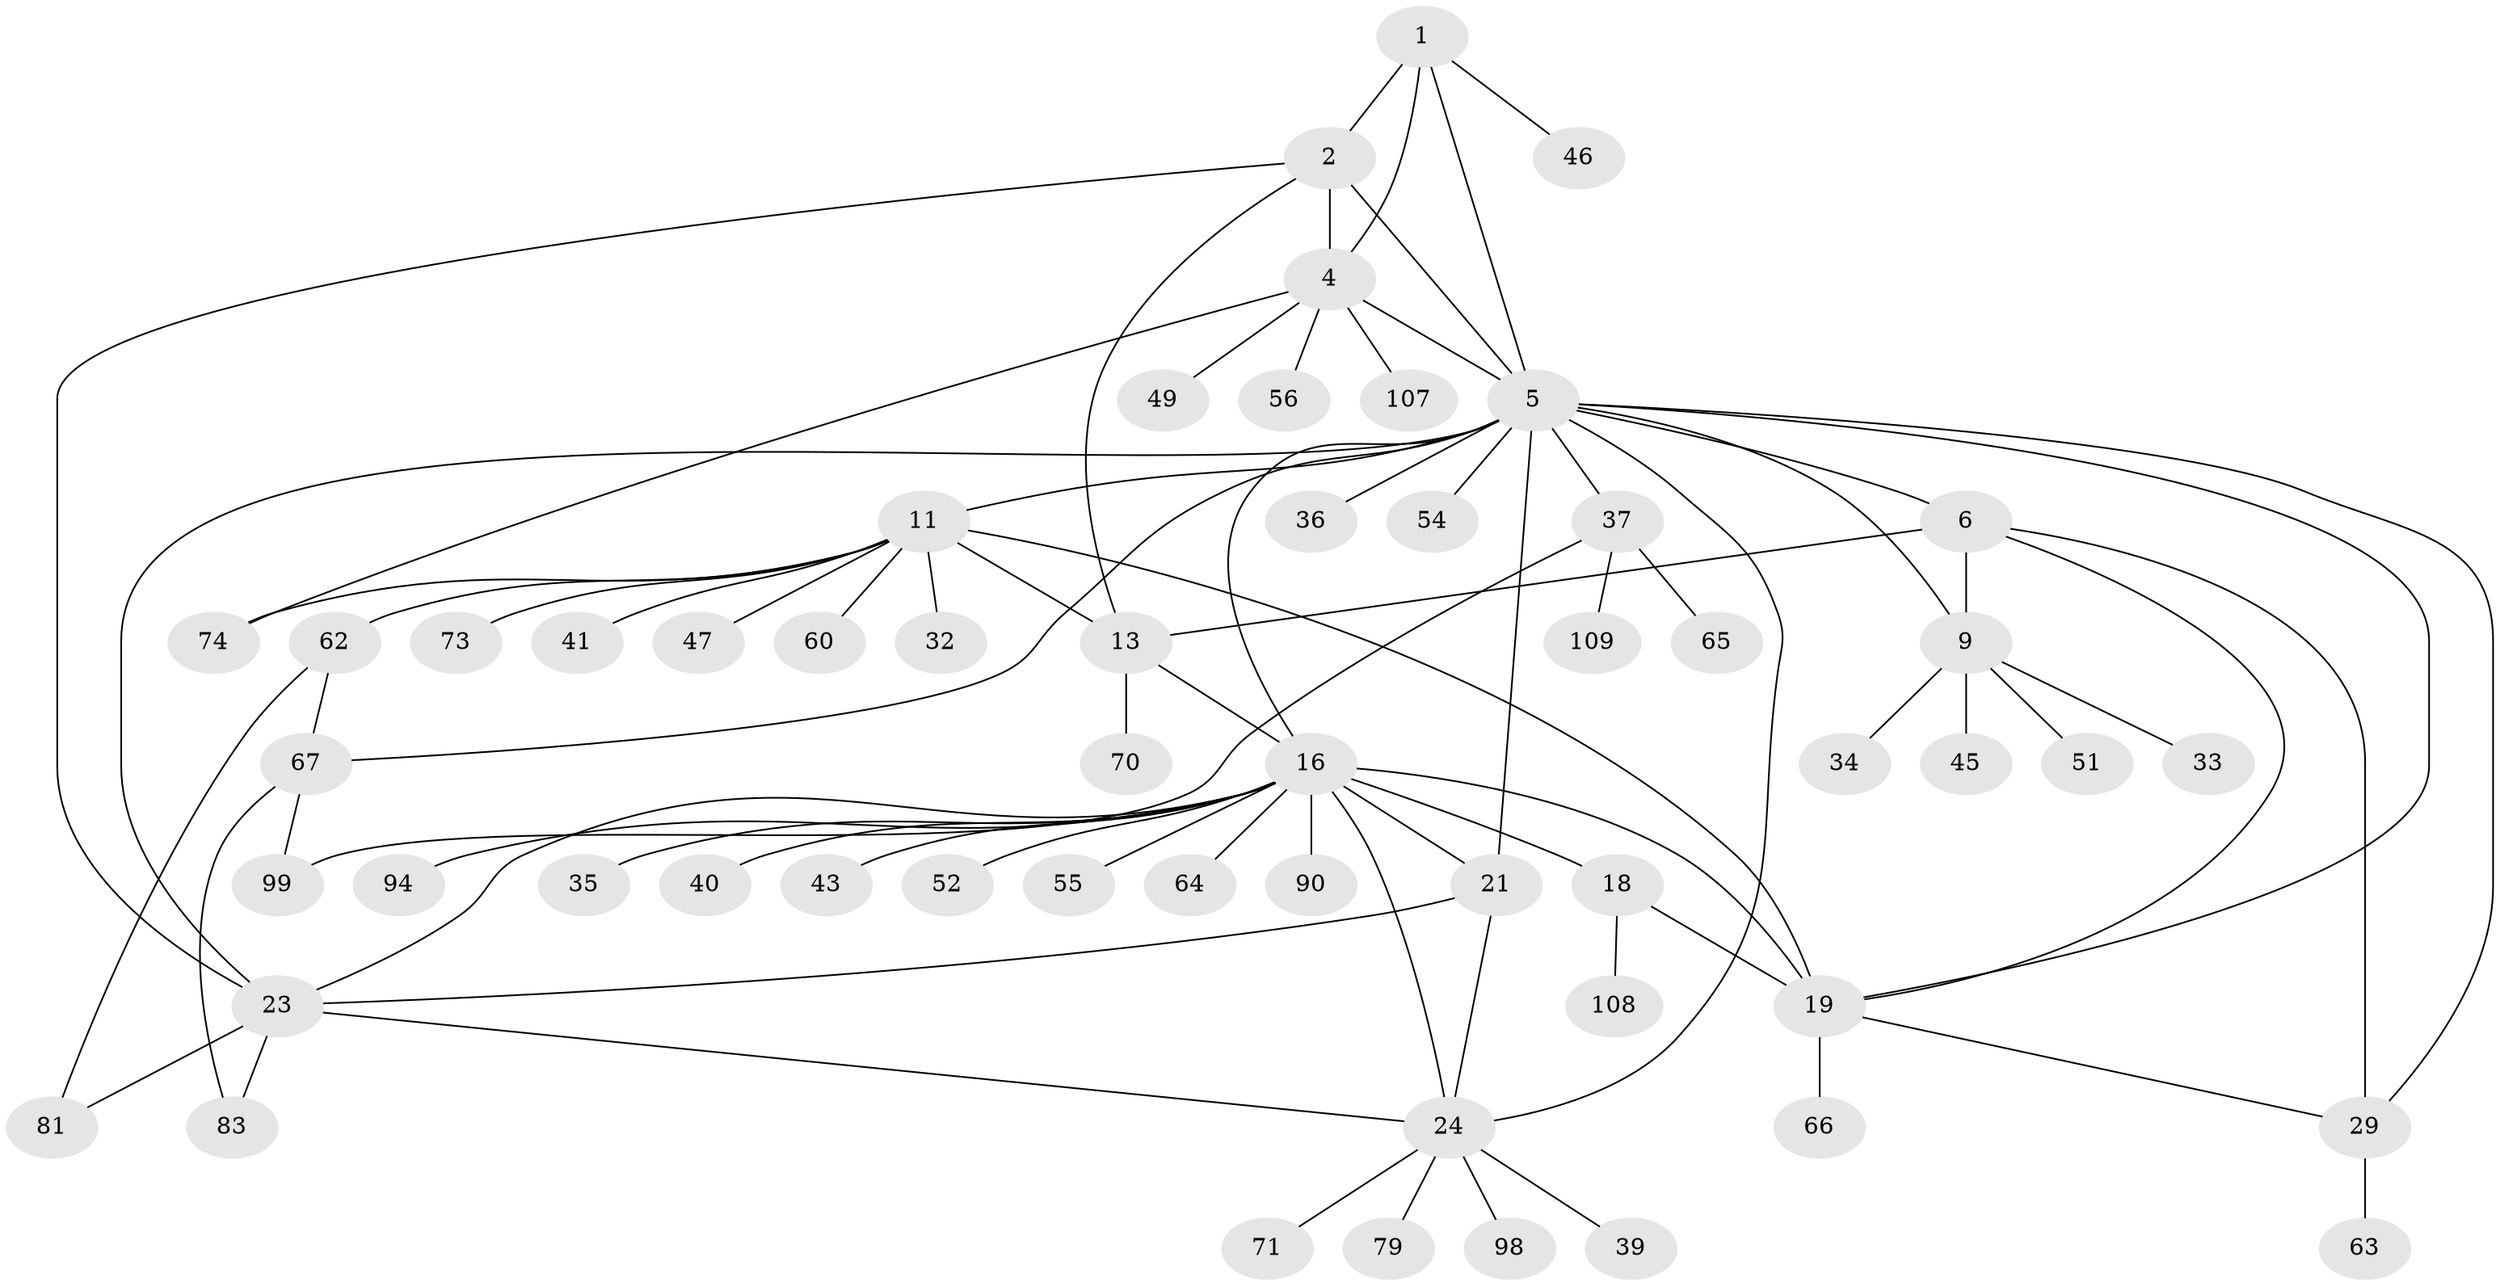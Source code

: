 // original degree distribution, {5: 0.02702702702702703, 8: 0.07207207207207207, 10: 0.036036036036036036, 6: 0.018018018018018018, 7: 0.036036036036036036, 11: 0.009009009009009009, 9: 0.018018018018018018, 4: 0.036036036036036036, 1: 0.5675675675675675, 2: 0.15315315315315314, 3: 0.02702702702702703}
// Generated by graph-tools (version 1.1) at 2025/16/03/09/25 04:16:09]
// undirected, 55 vertices, 79 edges
graph export_dot {
graph [start="1"]
  node [color=gray90,style=filled];
  1 [super="+27"];
  2 [super="+38+104+3"];
  4;
  5 [super="+8+78"];
  6 [super="+30+28+86+7"];
  9 [super="+42+68"];
  11 [super="+12+31+14+88+26"];
  13 [super="+15"];
  16 [super="+72+76+44+25+17+50"];
  18 [super="+53"];
  19;
  21;
  23;
  24;
  29;
  32;
  33;
  34;
  35;
  36;
  37;
  39;
  40;
  41;
  43;
  45;
  46 [super="+69+96"];
  47;
  49;
  51;
  52;
  54;
  55;
  56;
  60 [super="+85"];
  62;
  63;
  64;
  65;
  66;
  67;
  70;
  71;
  73 [super="+105"];
  74;
  79;
  81;
  83;
  90;
  94;
  98;
  99;
  107;
  108;
  109;
  1 -- 2 [weight=2];
  1 -- 4;
  1 -- 5;
  1 -- 46;
  2 -- 4 [weight=2];
  2 -- 5 [weight=2];
  2 -- 23;
  2 -- 13;
  4 -- 5;
  4 -- 49;
  4 -- 56;
  4 -- 74;
  4 -- 107;
  5 -- 19;
  5 -- 29;
  5 -- 54;
  5 -- 67;
  5 -- 36;
  5 -- 6 [weight=3];
  5 -- 37;
  5 -- 9;
  5 -- 11;
  5 -- 16;
  5 -- 21;
  5 -- 23;
  5 -- 24;
  6 -- 9 [weight=3];
  6 -- 13;
  6 -- 19;
  6 -- 29;
  9 -- 33;
  9 -- 34;
  9 -- 45;
  9 -- 51;
  11 -- 13 [weight=6];
  11 -- 41;
  11 -- 32;
  11 -- 73;
  11 -- 74;
  11 -- 19;
  11 -- 60;
  11 -- 62;
  11 -- 47;
  13 -- 70;
  13 -- 16;
  16 -- 18 [weight=3];
  16 -- 19 [weight=3];
  16 -- 35 [weight=2];
  16 -- 64;
  16 -- 21;
  16 -- 23;
  16 -- 24;
  16 -- 40;
  16 -- 43;
  16 -- 55;
  16 -- 90;
  16 -- 94;
  16 -- 52;
  18 -- 19;
  18 -- 108;
  19 -- 29;
  19 -- 66;
  21 -- 23;
  21 -- 24;
  23 -- 24;
  23 -- 81;
  23 -- 83;
  24 -- 39;
  24 -- 71;
  24 -- 79;
  24 -- 98;
  29 -- 63;
  37 -- 65;
  37 -- 99;
  37 -- 109;
  62 -- 67;
  62 -- 81;
  67 -- 83;
  67 -- 99;
}
